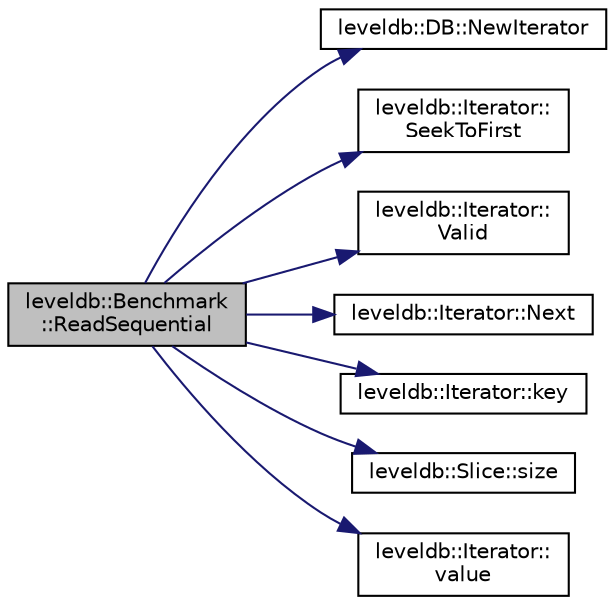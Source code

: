 digraph "leveldb::Benchmark::ReadSequential"
{
  edge [fontname="Helvetica",fontsize="10",labelfontname="Helvetica",labelfontsize="10"];
  node [fontname="Helvetica",fontsize="10",shape=record];
  rankdir="LR";
  Node1 [label="leveldb::Benchmark\l::ReadSequential",height=0.2,width=0.4,color="black", fillcolor="grey75", style="filled" fontcolor="black"];
  Node1 -> Node2 [color="midnightblue",fontsize="10",style="solid",fontname="Helvetica"];
  Node2 [label="leveldb::DB::NewIterator",height=0.2,width=0.4,color="black", fillcolor="white", style="filled",URL="$classleveldb_1_1_d_b.html#a5629308235de24c05c286c353d4e7d32"];
  Node1 -> Node3 [color="midnightblue",fontsize="10",style="solid",fontname="Helvetica"];
  Node3 [label="leveldb::Iterator::\lSeekToFirst",height=0.2,width=0.4,color="black", fillcolor="white", style="filled",URL="$classleveldb_1_1_iterator.html#a3594967cf26ddf1d37c7b886bb48627e"];
  Node1 -> Node4 [color="midnightblue",fontsize="10",style="solid",fontname="Helvetica"];
  Node4 [label="leveldb::Iterator::\lValid",height=0.2,width=0.4,color="black", fillcolor="white", style="filled",URL="$classleveldb_1_1_iterator.html#a38614978bfa0586327b8e237bcb46012"];
  Node1 -> Node5 [color="midnightblue",fontsize="10",style="solid",fontname="Helvetica"];
  Node5 [label="leveldb::Iterator::Next",height=0.2,width=0.4,color="black", fillcolor="white", style="filled",URL="$classleveldb_1_1_iterator.html#aea54a5ca7eb942eb15770820529410e7"];
  Node1 -> Node6 [color="midnightblue",fontsize="10",style="solid",fontname="Helvetica"];
  Node6 [label="leveldb::Iterator::key",height=0.2,width=0.4,color="black", fillcolor="white", style="filled",URL="$classleveldb_1_1_iterator.html#ad17feced6e24a1b21db5ae6940c1f220"];
  Node1 -> Node7 [color="midnightblue",fontsize="10",style="solid",fontname="Helvetica"];
  Node7 [label="leveldb::Slice::size",height=0.2,width=0.4,color="black", fillcolor="white", style="filled",URL="$classleveldb_1_1_slice.html#a947d3173f04f8a30553e89046daf91d5"];
  Node1 -> Node8 [color="midnightblue",fontsize="10",style="solid",fontname="Helvetica"];
  Node8 [label="leveldb::Iterator::\lvalue",height=0.2,width=0.4,color="black", fillcolor="white", style="filled",URL="$classleveldb_1_1_iterator.html#a613ac2e965518aad7a064c64c72bcf7c"];
}
